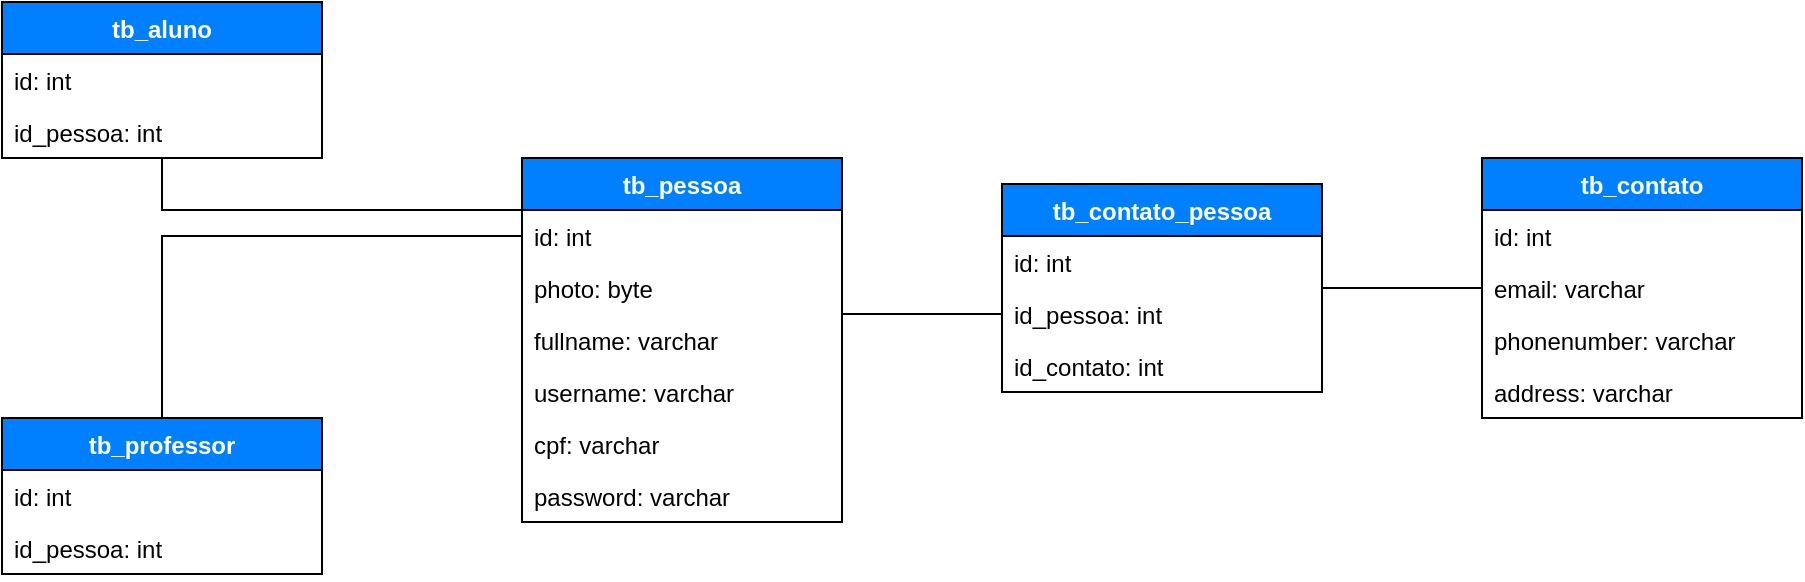 <mxfile version="20.8.10" type="device"><diagram name="Página-1" id="HOaQ0occL7UqZ4dZhNxo"><mxGraphModel dx="1833" dy="735" grid="0" gridSize="10" guides="1" tooltips="1" connect="1" arrows="1" fold="1" page="0" pageScale="1" pageWidth="827" pageHeight="1169" background="#ffffff" math="0" shadow="0"><root><mxCell id="0"/><mxCell id="1" parent="0"/><mxCell id="sv-UHmmiu800oeXFo_y0-39" style="edgeStyle=orthogonalEdgeStyle;rounded=0;orthogonalLoop=1;jettySize=auto;html=1;fontColor=#FFFFFF;endArrow=none;endFill=0;" edge="1" parent="1" source="sv-UHmmiu800oeXFo_y0-1" target="sv-UHmmiu800oeXFo_y0-36"><mxGeometry relative="1" as="geometry"><Array as="points"><mxPoint x="740" y="268"/><mxPoint x="740" y="268"/></Array></mxGeometry></mxCell><mxCell id="sv-UHmmiu800oeXFo_y0-1" value="tb_pessoa" style="swimlane;fontStyle=1;align=center;verticalAlign=top;childLayout=stackLayout;horizontal=1;startSize=26;horizontalStack=0;resizeParent=1;resizeParentMax=0;resizeLast=0;collapsible=1;marginBottom=0;rounded=0;gradientColor=none;swimlaneFillColor=none;fillColor=#007FFF;labelBackgroundColor=none;fontColor=#FFFFFF;" vertex="1" parent="1"><mxGeometry x="560" y="190" width="160" height="182" as="geometry"/></mxCell><mxCell id="sv-UHmmiu800oeXFo_y0-2" value="id: int" style="text;strokeColor=none;fillColor=none;align=left;verticalAlign=top;spacingLeft=4;spacingRight=4;overflow=hidden;rotatable=0;points=[[0,0.5],[1,0.5]];portConstraint=eastwest;" vertex="1" parent="sv-UHmmiu800oeXFo_y0-1"><mxGeometry y="26" width="160" height="26" as="geometry"/></mxCell><mxCell id="sv-UHmmiu800oeXFo_y0-42" value="photo: byte" style="text;strokeColor=none;fillColor=none;align=left;verticalAlign=top;spacingLeft=4;spacingRight=4;overflow=hidden;rotatable=0;points=[[0,0.5],[1,0.5]];portConstraint=eastwest;" vertex="1" parent="sv-UHmmiu800oeXFo_y0-1"><mxGeometry y="52" width="160" height="26" as="geometry"/></mxCell><mxCell id="sv-UHmmiu800oeXFo_y0-22" value="fullname: varchar" style="text;strokeColor=none;fillColor=none;align=left;verticalAlign=top;spacingLeft=4;spacingRight=4;overflow=hidden;rotatable=0;points=[[0,0.5],[1,0.5]];portConstraint=eastwest;" vertex="1" parent="sv-UHmmiu800oeXFo_y0-1"><mxGeometry y="78" width="160" height="26" as="geometry"/></mxCell><mxCell id="sv-UHmmiu800oeXFo_y0-23" value="username: varchar" style="text;strokeColor=none;fillColor=none;align=left;verticalAlign=top;spacingLeft=4;spacingRight=4;overflow=hidden;rotatable=0;points=[[0,0.5],[1,0.5]];portConstraint=eastwest;" vertex="1" parent="sv-UHmmiu800oeXFo_y0-1"><mxGeometry y="104" width="160" height="26" as="geometry"/></mxCell><mxCell id="sv-UHmmiu800oeXFo_y0-41" value="cpf: varchar" style="text;strokeColor=none;fillColor=none;align=left;verticalAlign=top;spacingLeft=4;spacingRight=4;overflow=hidden;rotatable=0;points=[[0,0.5],[1,0.5]];portConstraint=eastwest;" vertex="1" parent="sv-UHmmiu800oeXFo_y0-1"><mxGeometry y="130" width="160" height="26" as="geometry"/></mxCell><mxCell id="sv-UHmmiu800oeXFo_y0-24" value="password: varchar" style="text;strokeColor=none;fillColor=none;align=left;verticalAlign=top;spacingLeft=4;spacingRight=4;overflow=hidden;rotatable=0;points=[[0,0.5],[1,0.5]];portConstraint=eastwest;" vertex="1" parent="sv-UHmmiu800oeXFo_y0-1"><mxGeometry y="156" width="160" height="26" as="geometry"/></mxCell><mxCell id="sv-UHmmiu800oeXFo_y0-20" style="edgeStyle=orthogonalEdgeStyle;rounded=0;orthogonalLoop=1;jettySize=auto;html=1;fontColor=#FFFFFF;endArrow=none;endFill=0;" edge="1" parent="1" source="sv-UHmmiu800oeXFo_y0-5" target="sv-UHmmiu800oeXFo_y0-1"><mxGeometry relative="1" as="geometry"><Array as="points"><mxPoint x="380" y="216"/></Array></mxGeometry></mxCell><mxCell id="sv-UHmmiu800oeXFo_y0-5" value="tb_aluno" style="swimlane;fontStyle=1;align=center;verticalAlign=top;childLayout=stackLayout;horizontal=1;startSize=26;horizontalStack=0;resizeParent=1;resizeParentMax=0;resizeLast=0;collapsible=1;marginBottom=0;rounded=0;gradientColor=none;swimlaneFillColor=none;fillColor=#007FFF;labelBackgroundColor=none;fontColor=#FFFFFF;" vertex="1" parent="1"><mxGeometry x="300" y="112" width="160" height="78" as="geometry"/></mxCell><mxCell id="sv-UHmmiu800oeXFo_y0-6" value="id: int" style="text;strokeColor=none;fillColor=none;align=left;verticalAlign=top;spacingLeft=4;spacingRight=4;overflow=hidden;rotatable=0;points=[[0,0.5],[1,0.5]];portConstraint=eastwest;" vertex="1" parent="sv-UHmmiu800oeXFo_y0-5"><mxGeometry y="26" width="160" height="26" as="geometry"/></mxCell><mxCell id="sv-UHmmiu800oeXFo_y0-15" value="id_pessoa: int" style="text;strokeColor=none;fillColor=none;align=left;verticalAlign=top;spacingLeft=4;spacingRight=4;overflow=hidden;rotatable=0;points=[[0,0.5],[1,0.5]];portConstraint=eastwest;" vertex="1" parent="sv-UHmmiu800oeXFo_y0-5"><mxGeometry y="52" width="160" height="26" as="geometry"/></mxCell><mxCell id="sv-UHmmiu800oeXFo_y0-19" style="edgeStyle=orthogonalEdgeStyle;rounded=0;orthogonalLoop=1;jettySize=auto;html=1;fontColor=#FFFFFF;endArrow=none;endFill=0;" edge="1" parent="1" source="sv-UHmmiu800oeXFo_y0-7" target="sv-UHmmiu800oeXFo_y0-2"><mxGeometry relative="1" as="geometry"><Array as="points"><mxPoint x="380" y="229"/></Array></mxGeometry></mxCell><mxCell id="sv-UHmmiu800oeXFo_y0-7" value="tb_professor" style="swimlane;fontStyle=1;align=center;verticalAlign=top;childLayout=stackLayout;horizontal=1;startSize=26;horizontalStack=0;resizeParent=1;resizeParentMax=0;resizeLast=0;collapsible=1;marginBottom=0;rounded=0;gradientColor=none;swimlaneFillColor=none;fillColor=#007FFF;labelBackgroundColor=none;fontColor=#FFFFFF;" vertex="1" parent="1"><mxGeometry x="300" y="320" width="160" height="78" as="geometry"/></mxCell><mxCell id="sv-UHmmiu800oeXFo_y0-8" value="id: int" style="text;strokeColor=none;fillColor=none;align=left;verticalAlign=top;spacingLeft=4;spacingRight=4;overflow=hidden;rotatable=0;points=[[0,0.5],[1,0.5]];portConstraint=eastwest;" vertex="1" parent="sv-UHmmiu800oeXFo_y0-7"><mxGeometry y="26" width="160" height="26" as="geometry"/></mxCell><mxCell id="sv-UHmmiu800oeXFo_y0-18" value="id_pessoa: int" style="text;strokeColor=none;fillColor=none;align=left;verticalAlign=top;spacingLeft=4;spacingRight=4;overflow=hidden;rotatable=0;points=[[0,0.5],[1,0.5]];portConstraint=eastwest;" vertex="1" parent="sv-UHmmiu800oeXFo_y0-7"><mxGeometry y="52" width="160" height="26" as="geometry"/></mxCell><mxCell id="sv-UHmmiu800oeXFo_y0-40" style="edgeStyle=orthogonalEdgeStyle;rounded=0;orthogonalLoop=1;jettySize=auto;html=1;fontColor=#FFFFFF;endArrow=none;endFill=0;" edge="1" parent="1" source="sv-UHmmiu800oeXFo_y0-28" target="sv-UHmmiu800oeXFo_y0-34"><mxGeometry relative="1" as="geometry"/></mxCell><mxCell id="sv-UHmmiu800oeXFo_y0-28" value="tb_contato" style="swimlane;fontStyle=1;align=center;verticalAlign=top;childLayout=stackLayout;horizontal=1;startSize=26;horizontalStack=0;resizeParent=1;resizeParentMax=0;resizeLast=0;collapsible=1;marginBottom=0;rounded=0;gradientColor=none;swimlaneFillColor=none;fillColor=#007FFF;labelBackgroundColor=none;fontColor=#FFFFFF;" vertex="1" parent="1"><mxGeometry x="1040" y="190" width="160" height="130" as="geometry"/></mxCell><mxCell id="sv-UHmmiu800oeXFo_y0-29" value="id: int" style="text;strokeColor=none;fillColor=none;align=left;verticalAlign=top;spacingLeft=4;spacingRight=4;overflow=hidden;rotatable=0;points=[[0,0.5],[1,0.5]];portConstraint=eastwest;" vertex="1" parent="sv-UHmmiu800oeXFo_y0-28"><mxGeometry y="26" width="160" height="26" as="geometry"/></mxCell><mxCell id="sv-UHmmiu800oeXFo_y0-31" value="email: varchar" style="text;strokeColor=none;fillColor=none;align=left;verticalAlign=top;spacingLeft=4;spacingRight=4;overflow=hidden;rotatable=0;points=[[0,0.5],[1,0.5]];portConstraint=eastwest;" vertex="1" parent="sv-UHmmiu800oeXFo_y0-28"><mxGeometry y="52" width="160" height="26" as="geometry"/></mxCell><mxCell id="sv-UHmmiu800oeXFo_y0-32" value="phonenumber: varchar" style="text;strokeColor=none;fillColor=none;align=left;verticalAlign=top;spacingLeft=4;spacingRight=4;overflow=hidden;rotatable=0;points=[[0,0.5],[1,0.5]];portConstraint=eastwest;" vertex="1" parent="sv-UHmmiu800oeXFo_y0-28"><mxGeometry y="78" width="160" height="26" as="geometry"/></mxCell><mxCell id="sv-UHmmiu800oeXFo_y0-33" value="address: varchar" style="text;strokeColor=none;fillColor=none;align=left;verticalAlign=top;spacingLeft=4;spacingRight=4;overflow=hidden;rotatable=0;points=[[0,0.5],[1,0.5]];portConstraint=eastwest;" vertex="1" parent="sv-UHmmiu800oeXFo_y0-28"><mxGeometry y="104" width="160" height="26" as="geometry"/></mxCell><mxCell id="sv-UHmmiu800oeXFo_y0-34" value="tb_contato_pessoa" style="swimlane;fontStyle=1;align=center;verticalAlign=top;childLayout=stackLayout;horizontal=1;startSize=26;horizontalStack=0;resizeParent=1;resizeParentMax=0;resizeLast=0;collapsible=1;marginBottom=0;rounded=0;gradientColor=none;swimlaneFillColor=none;fillColor=#007FFF;labelBackgroundColor=none;fontColor=#FFFFFF;" vertex="1" parent="1"><mxGeometry x="800" y="203" width="160" height="104" as="geometry"/></mxCell><mxCell id="sv-UHmmiu800oeXFo_y0-35" value="id: int" style="text;strokeColor=none;fillColor=none;align=left;verticalAlign=top;spacingLeft=4;spacingRight=4;overflow=hidden;rotatable=0;points=[[0,0.5],[1,0.5]];portConstraint=eastwest;" vertex="1" parent="sv-UHmmiu800oeXFo_y0-34"><mxGeometry y="26" width="160" height="26" as="geometry"/></mxCell><mxCell id="sv-UHmmiu800oeXFo_y0-36" value="id_pessoa: int" style="text;strokeColor=none;fillColor=none;align=left;verticalAlign=top;spacingLeft=4;spacingRight=4;overflow=hidden;rotatable=0;points=[[0,0.5],[1,0.5]];portConstraint=eastwest;" vertex="1" parent="sv-UHmmiu800oeXFo_y0-34"><mxGeometry y="52" width="160" height="26" as="geometry"/></mxCell><mxCell id="sv-UHmmiu800oeXFo_y0-38" value="id_contato: int" style="text;strokeColor=none;fillColor=none;align=left;verticalAlign=top;spacingLeft=4;spacingRight=4;overflow=hidden;rotatable=0;points=[[0,0.5],[1,0.5]];portConstraint=eastwest;" vertex="1" parent="sv-UHmmiu800oeXFo_y0-34"><mxGeometry y="78" width="160" height="26" as="geometry"/></mxCell></root></mxGraphModel></diagram></mxfile>
